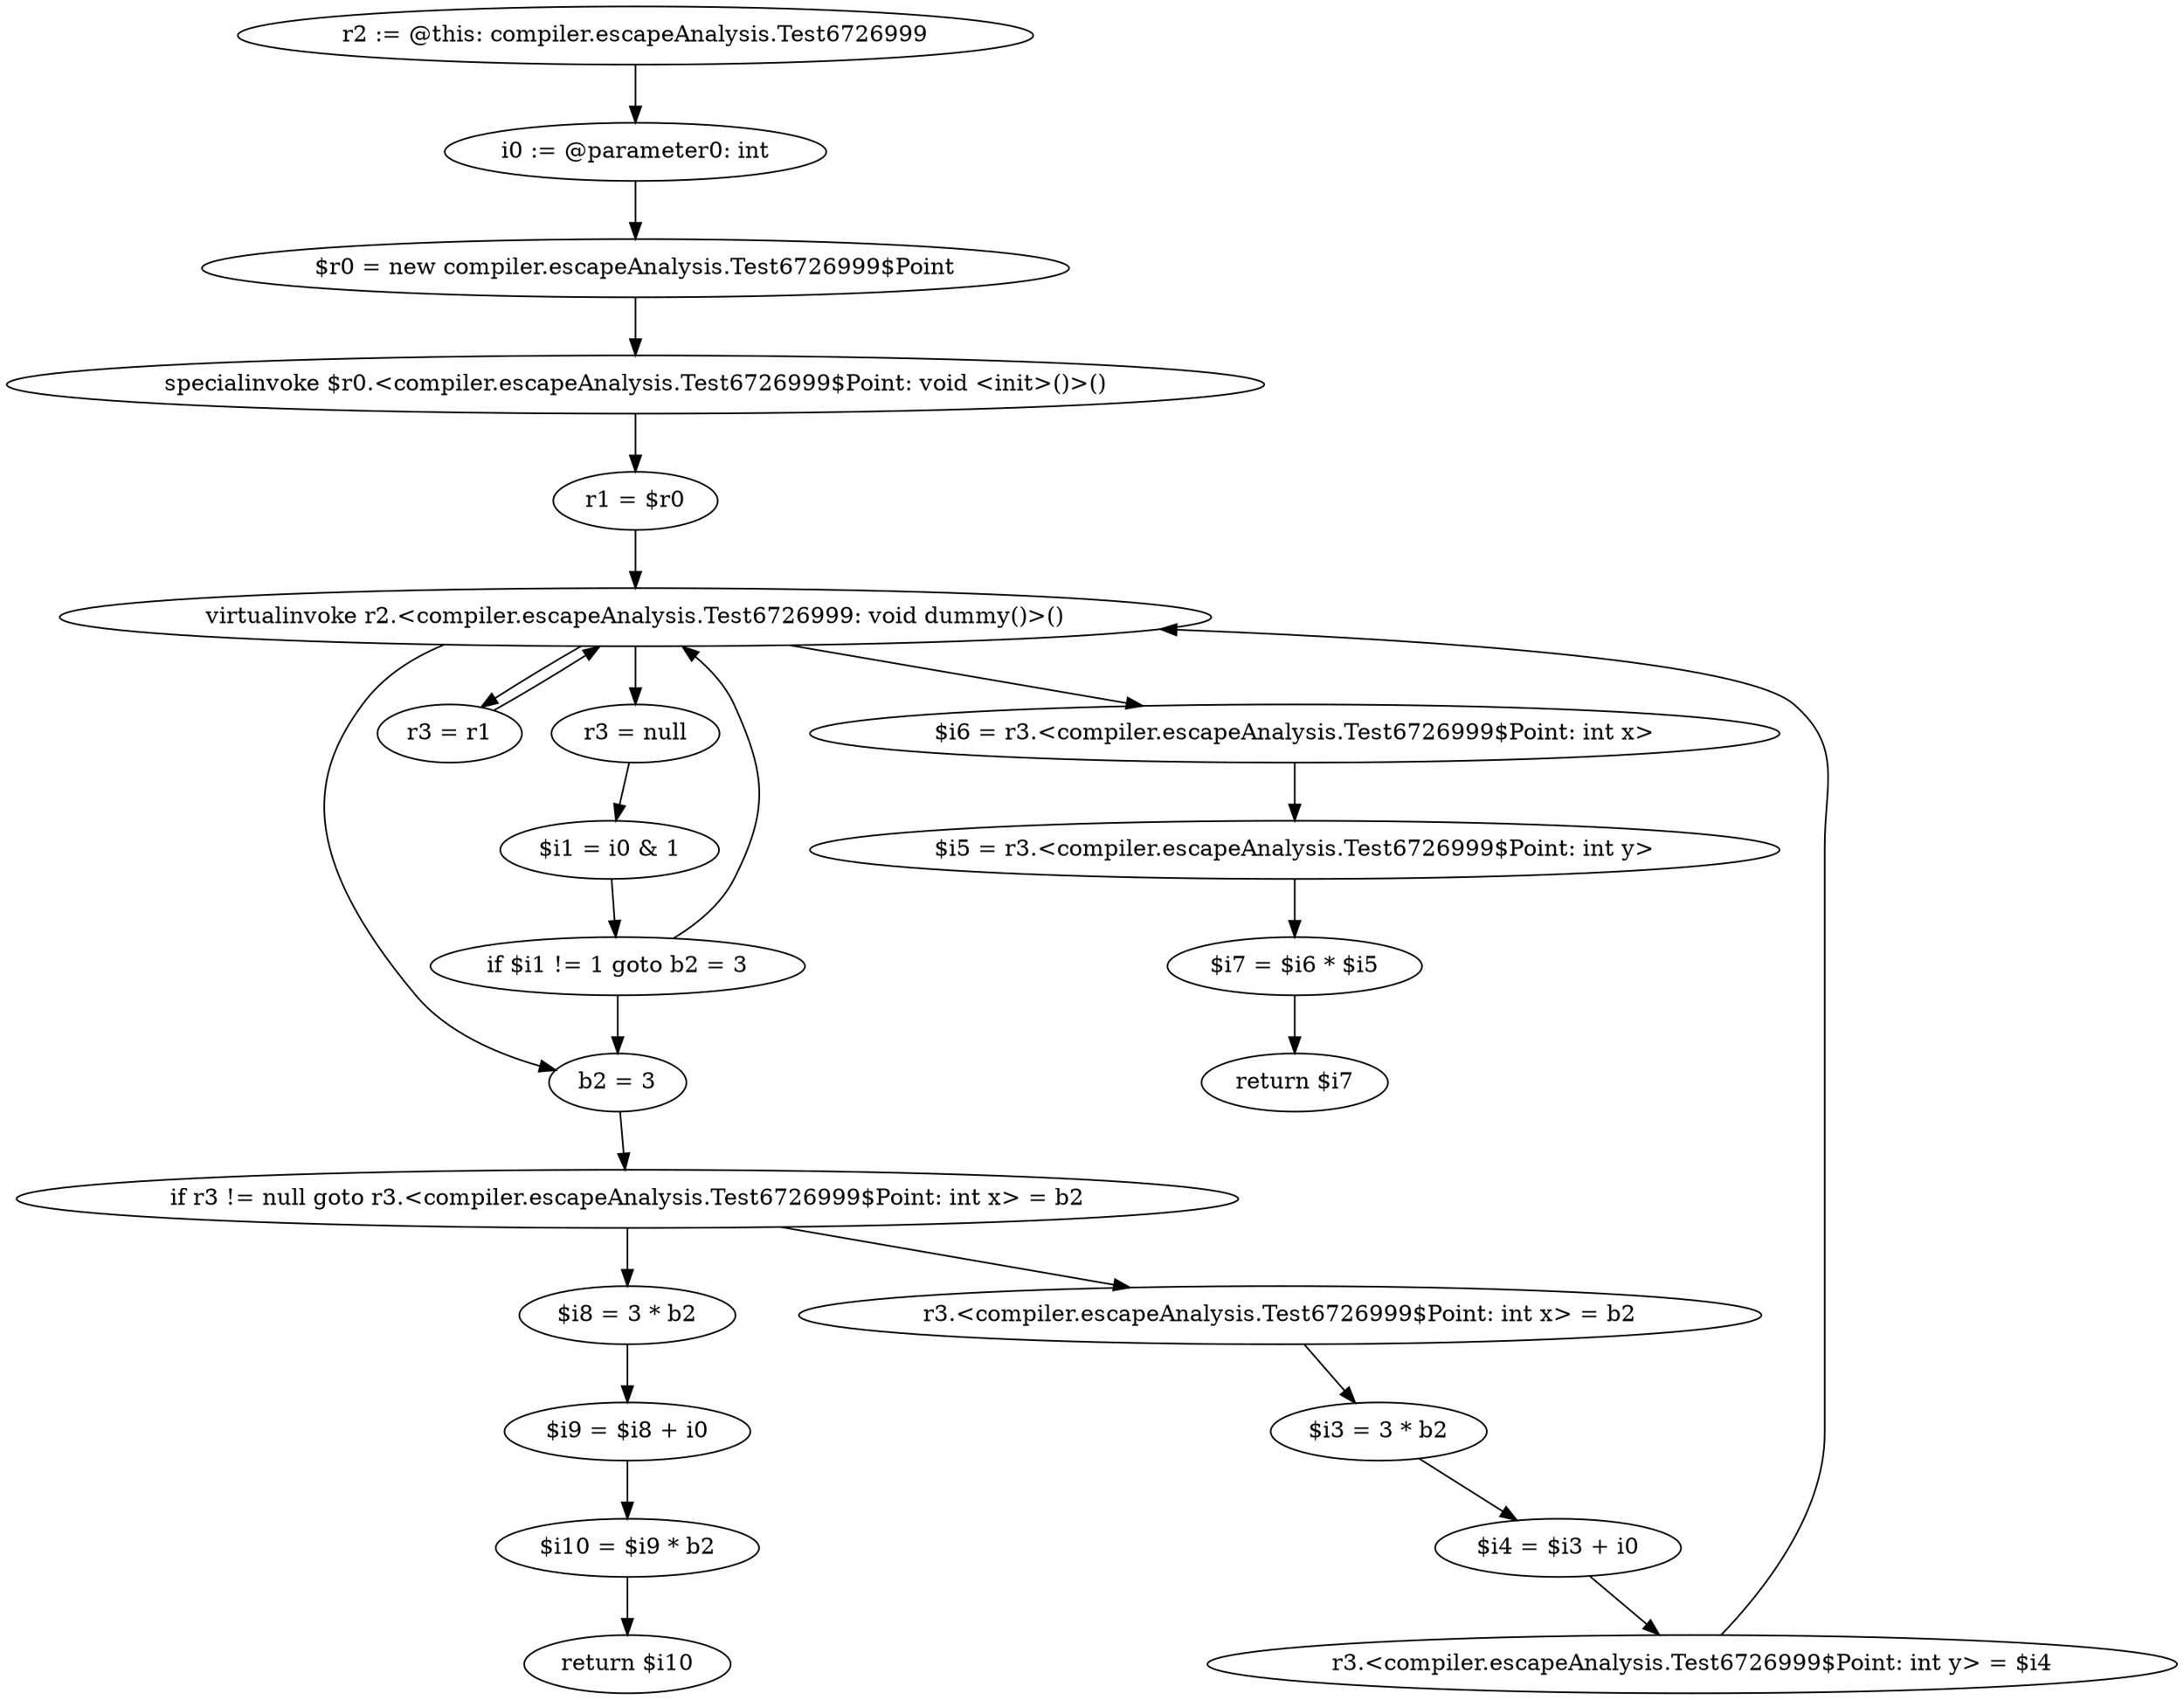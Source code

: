 digraph "unitGraph" {
    "r2 := @this: compiler.escapeAnalysis.Test6726999"
    "i0 := @parameter0: int"
    "$r0 = new compiler.escapeAnalysis.Test6726999$Point"
    "specialinvoke $r0.<compiler.escapeAnalysis.Test6726999$Point: void <init>()>()"
    "r1 = $r0"
    "virtualinvoke r2.<compiler.escapeAnalysis.Test6726999: void dummy()>()"
    "r3 = null"
    "$i1 = i0 & 1"
    "if $i1 != 1 goto b2 = 3"
    "r3 = r1"
    "b2 = 3"
    "if r3 != null goto r3.<compiler.escapeAnalysis.Test6726999$Point: int x> = b2"
    "$i8 = 3 * b2"
    "$i9 = $i8 + i0"
    "$i10 = $i9 * b2"
    "return $i10"
    "r3.<compiler.escapeAnalysis.Test6726999$Point: int x> = b2"
    "$i3 = 3 * b2"
    "$i4 = $i3 + i0"
    "r3.<compiler.escapeAnalysis.Test6726999$Point: int y> = $i4"
    "$i6 = r3.<compiler.escapeAnalysis.Test6726999$Point: int x>"
    "$i5 = r3.<compiler.escapeAnalysis.Test6726999$Point: int y>"
    "$i7 = $i6 * $i5"
    "return $i7"
    "r2 := @this: compiler.escapeAnalysis.Test6726999"->"i0 := @parameter0: int";
    "i0 := @parameter0: int"->"$r0 = new compiler.escapeAnalysis.Test6726999$Point";
    "$r0 = new compiler.escapeAnalysis.Test6726999$Point"->"specialinvoke $r0.<compiler.escapeAnalysis.Test6726999$Point: void <init>()>()";
    "specialinvoke $r0.<compiler.escapeAnalysis.Test6726999$Point: void <init>()>()"->"r1 = $r0";
    "r1 = $r0"->"virtualinvoke r2.<compiler.escapeAnalysis.Test6726999: void dummy()>()";
    "virtualinvoke r2.<compiler.escapeAnalysis.Test6726999: void dummy()>()"->"r3 = null";
    "r3 = null"->"$i1 = i0 & 1";
    "$i1 = i0 & 1"->"if $i1 != 1 goto b2 = 3";
    "if $i1 != 1 goto b2 = 3"->"virtualinvoke r2.<compiler.escapeAnalysis.Test6726999: void dummy()>()";
    "if $i1 != 1 goto b2 = 3"->"b2 = 3";
    "virtualinvoke r2.<compiler.escapeAnalysis.Test6726999: void dummy()>()"->"r3 = r1";
    "r3 = r1"->"virtualinvoke r2.<compiler.escapeAnalysis.Test6726999: void dummy()>()";
    "virtualinvoke r2.<compiler.escapeAnalysis.Test6726999: void dummy()>()"->"b2 = 3";
    "b2 = 3"->"if r3 != null goto r3.<compiler.escapeAnalysis.Test6726999$Point: int x> = b2";
    "if r3 != null goto r3.<compiler.escapeAnalysis.Test6726999$Point: int x> = b2"->"$i8 = 3 * b2";
    "if r3 != null goto r3.<compiler.escapeAnalysis.Test6726999$Point: int x> = b2"->"r3.<compiler.escapeAnalysis.Test6726999$Point: int x> = b2";
    "$i8 = 3 * b2"->"$i9 = $i8 + i0";
    "$i9 = $i8 + i0"->"$i10 = $i9 * b2";
    "$i10 = $i9 * b2"->"return $i10";
    "r3.<compiler.escapeAnalysis.Test6726999$Point: int x> = b2"->"$i3 = 3 * b2";
    "$i3 = 3 * b2"->"$i4 = $i3 + i0";
    "$i4 = $i3 + i0"->"r3.<compiler.escapeAnalysis.Test6726999$Point: int y> = $i4";
    "r3.<compiler.escapeAnalysis.Test6726999$Point: int y> = $i4"->"virtualinvoke r2.<compiler.escapeAnalysis.Test6726999: void dummy()>()";
    "virtualinvoke r2.<compiler.escapeAnalysis.Test6726999: void dummy()>()"->"$i6 = r3.<compiler.escapeAnalysis.Test6726999$Point: int x>";
    "$i6 = r3.<compiler.escapeAnalysis.Test6726999$Point: int x>"->"$i5 = r3.<compiler.escapeAnalysis.Test6726999$Point: int y>";
    "$i5 = r3.<compiler.escapeAnalysis.Test6726999$Point: int y>"->"$i7 = $i6 * $i5";
    "$i7 = $i6 * $i5"->"return $i7";
}
